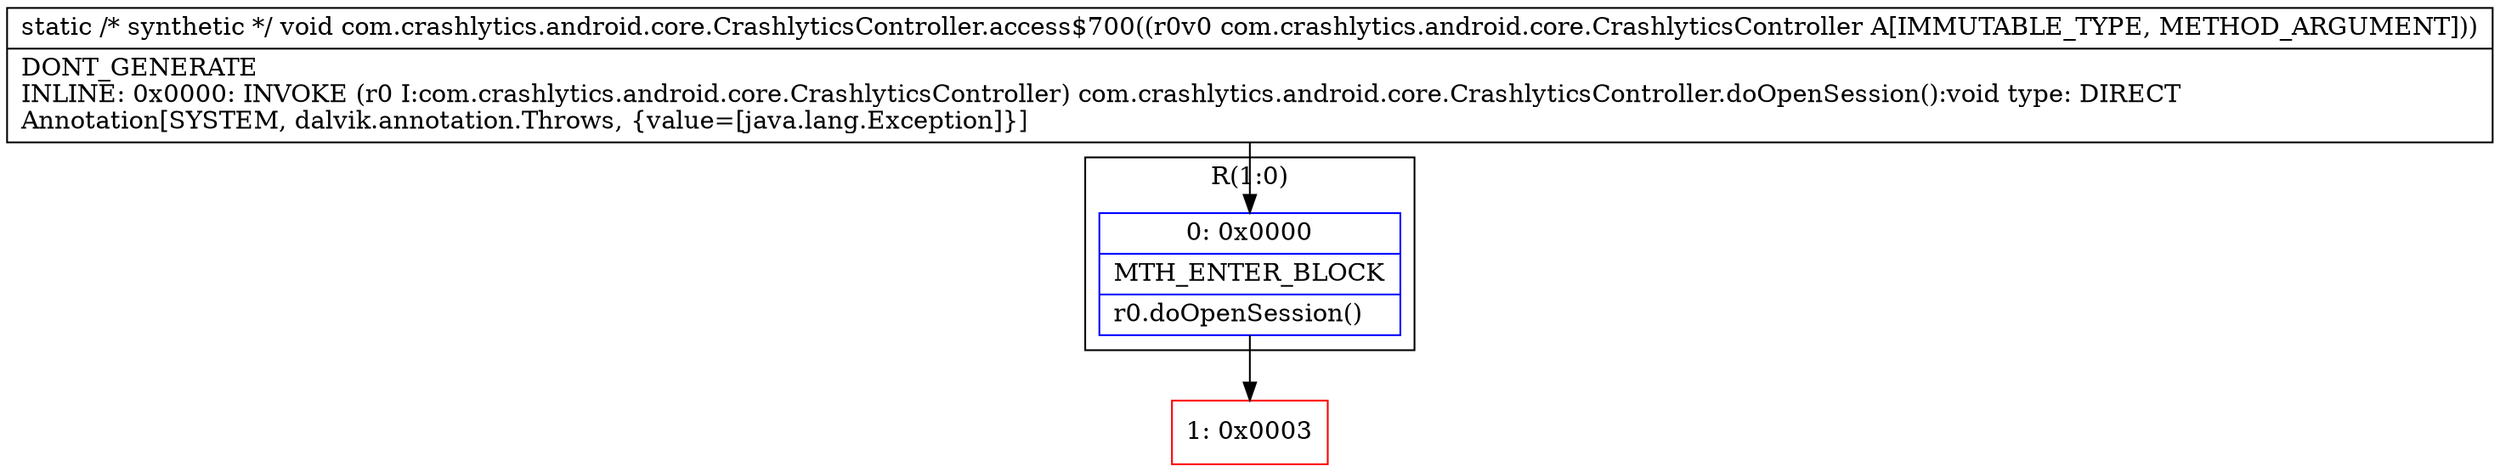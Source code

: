 digraph "CFG forcom.crashlytics.android.core.CrashlyticsController.access$700(Lcom\/crashlytics\/android\/core\/CrashlyticsController;)V" {
subgraph cluster_Region_416249807 {
label = "R(1:0)";
node [shape=record,color=blue];
Node_0 [shape=record,label="{0\:\ 0x0000|MTH_ENTER_BLOCK\l|r0.doOpenSession()\l}"];
}
Node_1 [shape=record,color=red,label="{1\:\ 0x0003}"];
MethodNode[shape=record,label="{static \/* synthetic *\/ void com.crashlytics.android.core.CrashlyticsController.access$700((r0v0 com.crashlytics.android.core.CrashlyticsController A[IMMUTABLE_TYPE, METHOD_ARGUMENT]))  | DONT_GENERATE\lINLINE: 0x0000: INVOKE  (r0 I:com.crashlytics.android.core.CrashlyticsController) com.crashlytics.android.core.CrashlyticsController.doOpenSession():void type: DIRECT\lAnnotation[SYSTEM, dalvik.annotation.Throws, \{value=[java.lang.Exception]\}]\l}"];
MethodNode -> Node_0;
Node_0 -> Node_1;
}

